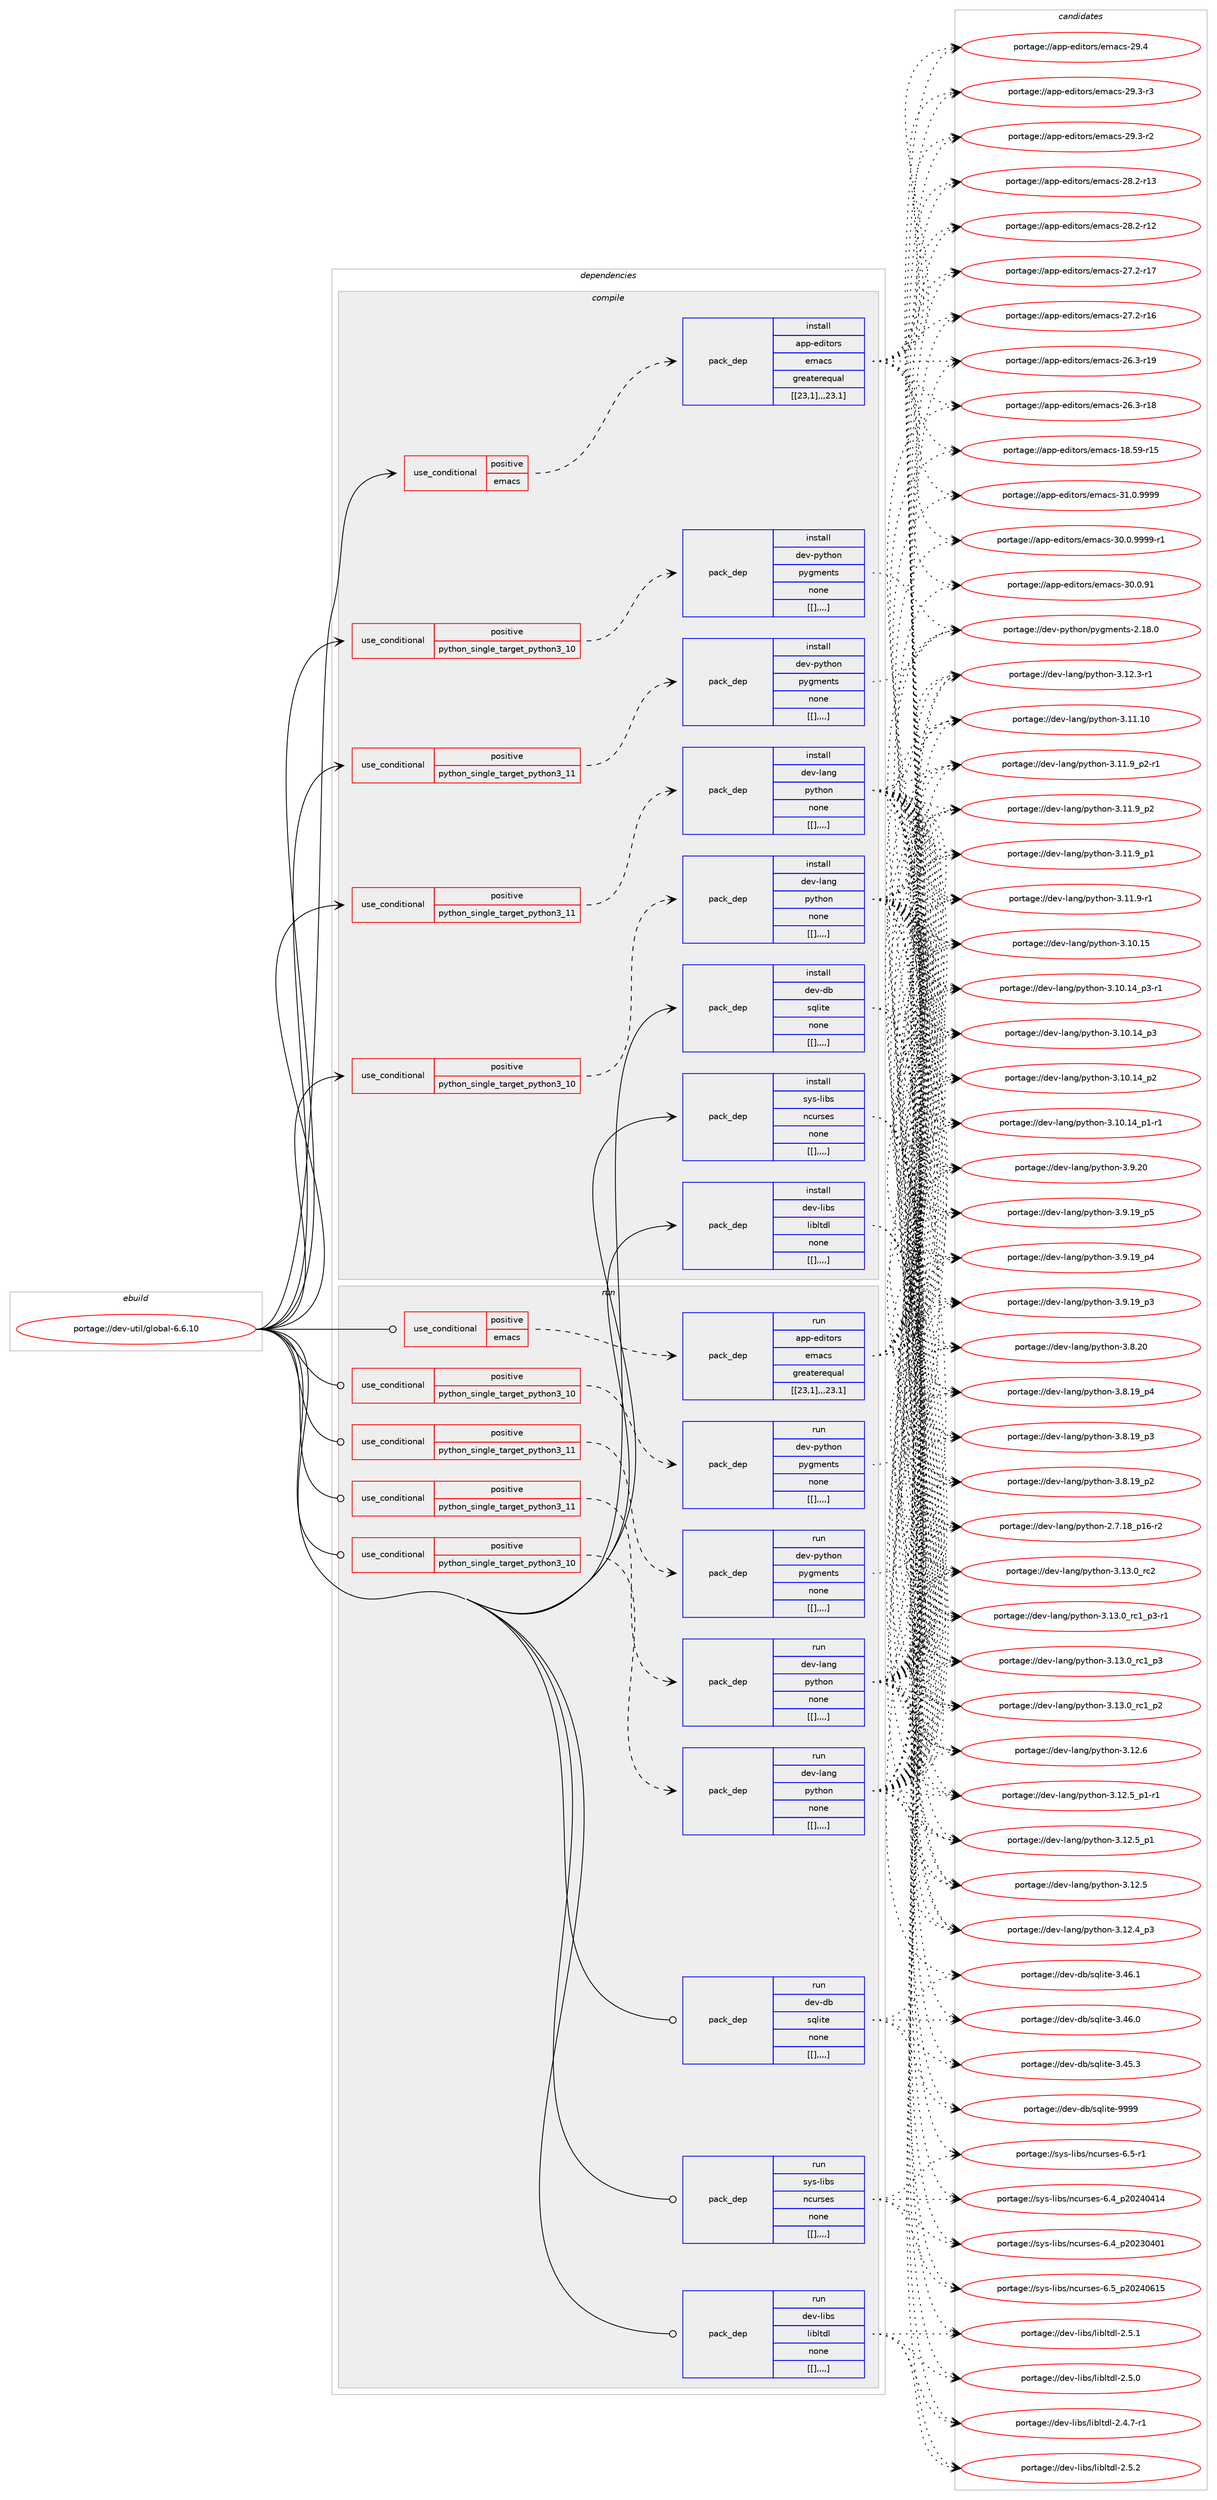 digraph prolog {

# *************
# Graph options
# *************

newrank=true;
concentrate=true;
compound=true;
graph [rankdir=LR,fontname=Helvetica,fontsize=10,ranksep=1.5];#, ranksep=2.5, nodesep=0.2];
edge  [arrowhead=vee];
node  [fontname=Helvetica,fontsize=10];

# **********
# The ebuild
# **********

subgraph cluster_leftcol {
color=gray;
label=<<i>ebuild</i>>;
id [label="portage://dev-util/global-6.6.10", color=red, width=4, href="../dev-util/global-6.6.10.svg"];
}

# ****************
# The dependencies
# ****************

subgraph cluster_midcol {
color=gray;
label=<<i>dependencies</i>>;
subgraph cluster_compile {
fillcolor="#eeeeee";
style=filled;
label=<<i>compile</i>>;
subgraph cond62361 {
dependency218562 [label=<<TABLE BORDER="0" CELLBORDER="1" CELLSPACING="0" CELLPADDING="4"><TR><TD ROWSPAN="3" CELLPADDING="10">use_conditional</TD></TR><TR><TD>positive</TD></TR><TR><TD>emacs</TD></TR></TABLE>>, shape=none, color=red];
subgraph pack154799 {
dependency218563 [label=<<TABLE BORDER="0" CELLBORDER="1" CELLSPACING="0" CELLPADDING="4" WIDTH="220"><TR><TD ROWSPAN="6" CELLPADDING="30">pack_dep</TD></TR><TR><TD WIDTH="110">install</TD></TR><TR><TD>app-editors</TD></TR><TR><TD>emacs</TD></TR><TR><TD>greaterequal</TD></TR><TR><TD>[[23,1],,,23.1]</TD></TR></TABLE>>, shape=none, color=blue];
}
dependency218562:e -> dependency218563:w [weight=20,style="dashed",arrowhead="vee"];
}
id:e -> dependency218562:w [weight=20,style="solid",arrowhead="vee"];
subgraph cond62362 {
dependency218564 [label=<<TABLE BORDER="0" CELLBORDER="1" CELLSPACING="0" CELLPADDING="4"><TR><TD ROWSPAN="3" CELLPADDING="10">use_conditional</TD></TR><TR><TD>positive</TD></TR><TR><TD>python_single_target_python3_10</TD></TR></TABLE>>, shape=none, color=red];
subgraph pack154800 {
dependency218565 [label=<<TABLE BORDER="0" CELLBORDER="1" CELLSPACING="0" CELLPADDING="4" WIDTH="220"><TR><TD ROWSPAN="6" CELLPADDING="30">pack_dep</TD></TR><TR><TD WIDTH="110">install</TD></TR><TR><TD>dev-lang</TD></TR><TR><TD>python</TD></TR><TR><TD>none</TD></TR><TR><TD>[[],,,,]</TD></TR></TABLE>>, shape=none, color=blue];
}
dependency218564:e -> dependency218565:w [weight=20,style="dashed",arrowhead="vee"];
}
id:e -> dependency218564:w [weight=20,style="solid",arrowhead="vee"];
subgraph cond62363 {
dependency218566 [label=<<TABLE BORDER="0" CELLBORDER="1" CELLSPACING="0" CELLPADDING="4"><TR><TD ROWSPAN="3" CELLPADDING="10">use_conditional</TD></TR><TR><TD>positive</TD></TR><TR><TD>python_single_target_python3_10</TD></TR></TABLE>>, shape=none, color=red];
subgraph pack154801 {
dependency218567 [label=<<TABLE BORDER="0" CELLBORDER="1" CELLSPACING="0" CELLPADDING="4" WIDTH="220"><TR><TD ROWSPAN="6" CELLPADDING="30">pack_dep</TD></TR><TR><TD WIDTH="110">install</TD></TR><TR><TD>dev-python</TD></TR><TR><TD>pygments</TD></TR><TR><TD>none</TD></TR><TR><TD>[[],,,,]</TD></TR></TABLE>>, shape=none, color=blue];
}
dependency218566:e -> dependency218567:w [weight=20,style="dashed",arrowhead="vee"];
}
id:e -> dependency218566:w [weight=20,style="solid",arrowhead="vee"];
subgraph cond62364 {
dependency218568 [label=<<TABLE BORDER="0" CELLBORDER="1" CELLSPACING="0" CELLPADDING="4"><TR><TD ROWSPAN="3" CELLPADDING="10">use_conditional</TD></TR><TR><TD>positive</TD></TR><TR><TD>python_single_target_python3_11</TD></TR></TABLE>>, shape=none, color=red];
subgraph pack154802 {
dependency218569 [label=<<TABLE BORDER="0" CELLBORDER="1" CELLSPACING="0" CELLPADDING="4" WIDTH="220"><TR><TD ROWSPAN="6" CELLPADDING="30">pack_dep</TD></TR><TR><TD WIDTH="110">install</TD></TR><TR><TD>dev-lang</TD></TR><TR><TD>python</TD></TR><TR><TD>none</TD></TR><TR><TD>[[],,,,]</TD></TR></TABLE>>, shape=none, color=blue];
}
dependency218568:e -> dependency218569:w [weight=20,style="dashed",arrowhead="vee"];
}
id:e -> dependency218568:w [weight=20,style="solid",arrowhead="vee"];
subgraph cond62365 {
dependency218570 [label=<<TABLE BORDER="0" CELLBORDER="1" CELLSPACING="0" CELLPADDING="4"><TR><TD ROWSPAN="3" CELLPADDING="10">use_conditional</TD></TR><TR><TD>positive</TD></TR><TR><TD>python_single_target_python3_11</TD></TR></TABLE>>, shape=none, color=red];
subgraph pack154803 {
dependency218571 [label=<<TABLE BORDER="0" CELLBORDER="1" CELLSPACING="0" CELLPADDING="4" WIDTH="220"><TR><TD ROWSPAN="6" CELLPADDING="30">pack_dep</TD></TR><TR><TD WIDTH="110">install</TD></TR><TR><TD>dev-python</TD></TR><TR><TD>pygments</TD></TR><TR><TD>none</TD></TR><TR><TD>[[],,,,]</TD></TR></TABLE>>, shape=none, color=blue];
}
dependency218570:e -> dependency218571:w [weight=20,style="dashed",arrowhead="vee"];
}
id:e -> dependency218570:w [weight=20,style="solid",arrowhead="vee"];
subgraph pack154804 {
dependency218572 [label=<<TABLE BORDER="0" CELLBORDER="1" CELLSPACING="0" CELLPADDING="4" WIDTH="220"><TR><TD ROWSPAN="6" CELLPADDING="30">pack_dep</TD></TR><TR><TD WIDTH="110">install</TD></TR><TR><TD>dev-db</TD></TR><TR><TD>sqlite</TD></TR><TR><TD>none</TD></TR><TR><TD>[[],,,,]</TD></TR></TABLE>>, shape=none, color=blue];
}
id:e -> dependency218572:w [weight=20,style="solid",arrowhead="vee"];
subgraph pack154805 {
dependency218573 [label=<<TABLE BORDER="0" CELLBORDER="1" CELLSPACING="0" CELLPADDING="4" WIDTH="220"><TR><TD ROWSPAN="6" CELLPADDING="30">pack_dep</TD></TR><TR><TD WIDTH="110">install</TD></TR><TR><TD>dev-libs</TD></TR><TR><TD>libltdl</TD></TR><TR><TD>none</TD></TR><TR><TD>[[],,,,]</TD></TR></TABLE>>, shape=none, color=blue];
}
id:e -> dependency218573:w [weight=20,style="solid",arrowhead="vee"];
subgraph pack154806 {
dependency218574 [label=<<TABLE BORDER="0" CELLBORDER="1" CELLSPACING="0" CELLPADDING="4" WIDTH="220"><TR><TD ROWSPAN="6" CELLPADDING="30">pack_dep</TD></TR><TR><TD WIDTH="110">install</TD></TR><TR><TD>sys-libs</TD></TR><TR><TD>ncurses</TD></TR><TR><TD>none</TD></TR><TR><TD>[[],,,,]</TD></TR></TABLE>>, shape=none, color=blue];
}
id:e -> dependency218574:w [weight=20,style="solid",arrowhead="vee"];
}
subgraph cluster_compileandrun {
fillcolor="#eeeeee";
style=filled;
label=<<i>compile and run</i>>;
}
subgraph cluster_run {
fillcolor="#eeeeee";
style=filled;
label=<<i>run</i>>;
subgraph cond62366 {
dependency218575 [label=<<TABLE BORDER="0" CELLBORDER="1" CELLSPACING="0" CELLPADDING="4"><TR><TD ROWSPAN="3" CELLPADDING="10">use_conditional</TD></TR><TR><TD>positive</TD></TR><TR><TD>emacs</TD></TR></TABLE>>, shape=none, color=red];
subgraph pack154807 {
dependency218576 [label=<<TABLE BORDER="0" CELLBORDER="1" CELLSPACING="0" CELLPADDING="4" WIDTH="220"><TR><TD ROWSPAN="6" CELLPADDING="30">pack_dep</TD></TR><TR><TD WIDTH="110">run</TD></TR><TR><TD>app-editors</TD></TR><TR><TD>emacs</TD></TR><TR><TD>greaterequal</TD></TR><TR><TD>[[23,1],,,23.1]</TD></TR></TABLE>>, shape=none, color=blue];
}
dependency218575:e -> dependency218576:w [weight=20,style="dashed",arrowhead="vee"];
}
id:e -> dependency218575:w [weight=20,style="solid",arrowhead="odot"];
subgraph cond62367 {
dependency218577 [label=<<TABLE BORDER="0" CELLBORDER="1" CELLSPACING="0" CELLPADDING="4"><TR><TD ROWSPAN="3" CELLPADDING="10">use_conditional</TD></TR><TR><TD>positive</TD></TR><TR><TD>python_single_target_python3_10</TD></TR></TABLE>>, shape=none, color=red];
subgraph pack154808 {
dependency218578 [label=<<TABLE BORDER="0" CELLBORDER="1" CELLSPACING="0" CELLPADDING="4" WIDTH="220"><TR><TD ROWSPAN="6" CELLPADDING="30">pack_dep</TD></TR><TR><TD WIDTH="110">run</TD></TR><TR><TD>dev-lang</TD></TR><TR><TD>python</TD></TR><TR><TD>none</TD></TR><TR><TD>[[],,,,]</TD></TR></TABLE>>, shape=none, color=blue];
}
dependency218577:e -> dependency218578:w [weight=20,style="dashed",arrowhead="vee"];
}
id:e -> dependency218577:w [weight=20,style="solid",arrowhead="odot"];
subgraph cond62368 {
dependency218579 [label=<<TABLE BORDER="0" CELLBORDER="1" CELLSPACING="0" CELLPADDING="4"><TR><TD ROWSPAN="3" CELLPADDING="10">use_conditional</TD></TR><TR><TD>positive</TD></TR><TR><TD>python_single_target_python3_10</TD></TR></TABLE>>, shape=none, color=red];
subgraph pack154809 {
dependency218580 [label=<<TABLE BORDER="0" CELLBORDER="1" CELLSPACING="0" CELLPADDING="4" WIDTH="220"><TR><TD ROWSPAN="6" CELLPADDING="30">pack_dep</TD></TR><TR><TD WIDTH="110">run</TD></TR><TR><TD>dev-python</TD></TR><TR><TD>pygments</TD></TR><TR><TD>none</TD></TR><TR><TD>[[],,,,]</TD></TR></TABLE>>, shape=none, color=blue];
}
dependency218579:e -> dependency218580:w [weight=20,style="dashed",arrowhead="vee"];
}
id:e -> dependency218579:w [weight=20,style="solid",arrowhead="odot"];
subgraph cond62369 {
dependency218581 [label=<<TABLE BORDER="0" CELLBORDER="1" CELLSPACING="0" CELLPADDING="4"><TR><TD ROWSPAN="3" CELLPADDING="10">use_conditional</TD></TR><TR><TD>positive</TD></TR><TR><TD>python_single_target_python3_11</TD></TR></TABLE>>, shape=none, color=red];
subgraph pack154810 {
dependency218582 [label=<<TABLE BORDER="0" CELLBORDER="1" CELLSPACING="0" CELLPADDING="4" WIDTH="220"><TR><TD ROWSPAN="6" CELLPADDING="30">pack_dep</TD></TR><TR><TD WIDTH="110">run</TD></TR><TR><TD>dev-lang</TD></TR><TR><TD>python</TD></TR><TR><TD>none</TD></TR><TR><TD>[[],,,,]</TD></TR></TABLE>>, shape=none, color=blue];
}
dependency218581:e -> dependency218582:w [weight=20,style="dashed",arrowhead="vee"];
}
id:e -> dependency218581:w [weight=20,style="solid",arrowhead="odot"];
subgraph cond62370 {
dependency218583 [label=<<TABLE BORDER="0" CELLBORDER="1" CELLSPACING="0" CELLPADDING="4"><TR><TD ROWSPAN="3" CELLPADDING="10">use_conditional</TD></TR><TR><TD>positive</TD></TR><TR><TD>python_single_target_python3_11</TD></TR></TABLE>>, shape=none, color=red];
subgraph pack154811 {
dependency218584 [label=<<TABLE BORDER="0" CELLBORDER="1" CELLSPACING="0" CELLPADDING="4" WIDTH="220"><TR><TD ROWSPAN="6" CELLPADDING="30">pack_dep</TD></TR><TR><TD WIDTH="110">run</TD></TR><TR><TD>dev-python</TD></TR><TR><TD>pygments</TD></TR><TR><TD>none</TD></TR><TR><TD>[[],,,,]</TD></TR></TABLE>>, shape=none, color=blue];
}
dependency218583:e -> dependency218584:w [weight=20,style="dashed",arrowhead="vee"];
}
id:e -> dependency218583:w [weight=20,style="solid",arrowhead="odot"];
subgraph pack154812 {
dependency218585 [label=<<TABLE BORDER="0" CELLBORDER="1" CELLSPACING="0" CELLPADDING="4" WIDTH="220"><TR><TD ROWSPAN="6" CELLPADDING="30">pack_dep</TD></TR><TR><TD WIDTH="110">run</TD></TR><TR><TD>dev-db</TD></TR><TR><TD>sqlite</TD></TR><TR><TD>none</TD></TR><TR><TD>[[],,,,]</TD></TR></TABLE>>, shape=none, color=blue];
}
id:e -> dependency218585:w [weight=20,style="solid",arrowhead="odot"];
subgraph pack154813 {
dependency218586 [label=<<TABLE BORDER="0" CELLBORDER="1" CELLSPACING="0" CELLPADDING="4" WIDTH="220"><TR><TD ROWSPAN="6" CELLPADDING="30">pack_dep</TD></TR><TR><TD WIDTH="110">run</TD></TR><TR><TD>dev-libs</TD></TR><TR><TD>libltdl</TD></TR><TR><TD>none</TD></TR><TR><TD>[[],,,,]</TD></TR></TABLE>>, shape=none, color=blue];
}
id:e -> dependency218586:w [weight=20,style="solid",arrowhead="odot"];
subgraph pack154814 {
dependency218587 [label=<<TABLE BORDER="0" CELLBORDER="1" CELLSPACING="0" CELLPADDING="4" WIDTH="220"><TR><TD ROWSPAN="6" CELLPADDING="30">pack_dep</TD></TR><TR><TD WIDTH="110">run</TD></TR><TR><TD>sys-libs</TD></TR><TR><TD>ncurses</TD></TR><TR><TD>none</TD></TR><TR><TD>[[],,,,]</TD></TR></TABLE>>, shape=none, color=blue];
}
id:e -> dependency218587:w [weight=20,style="solid",arrowhead="odot"];
}
}

# **************
# The candidates
# **************

subgraph cluster_choices {
rank=same;
color=gray;
label=<<i>candidates</i>>;

subgraph choice154799 {
color=black;
nodesep=1;
choice971121124510110010511611111411547101109979911545514946484657575757 [label="portage://app-editors/emacs-31.0.9999", color=red, width=4,href="../app-editors/emacs-31.0.9999.svg"];
choice9711211245101100105116111114115471011099799115455148464846575757574511449 [label="portage://app-editors/emacs-30.0.9999-r1", color=red, width=4,href="../app-editors/emacs-30.0.9999-r1.svg"];
choice97112112451011001051161111141154710110997991154551484648465749 [label="portage://app-editors/emacs-30.0.91", color=red, width=4,href="../app-editors/emacs-30.0.91.svg"];
choice97112112451011001051161111141154710110997991154550574652 [label="portage://app-editors/emacs-29.4", color=red, width=4,href="../app-editors/emacs-29.4.svg"];
choice971121124510110010511611111411547101109979911545505746514511451 [label="portage://app-editors/emacs-29.3-r3", color=red, width=4,href="../app-editors/emacs-29.3-r3.svg"];
choice971121124510110010511611111411547101109979911545505746514511450 [label="portage://app-editors/emacs-29.3-r2", color=red, width=4,href="../app-editors/emacs-29.3-r2.svg"];
choice97112112451011001051161111141154710110997991154550564650451144951 [label="portage://app-editors/emacs-28.2-r13", color=red, width=4,href="../app-editors/emacs-28.2-r13.svg"];
choice97112112451011001051161111141154710110997991154550564650451144950 [label="portage://app-editors/emacs-28.2-r12", color=red, width=4,href="../app-editors/emacs-28.2-r12.svg"];
choice97112112451011001051161111141154710110997991154550554650451144955 [label="portage://app-editors/emacs-27.2-r17", color=red, width=4,href="../app-editors/emacs-27.2-r17.svg"];
choice97112112451011001051161111141154710110997991154550554650451144954 [label="portage://app-editors/emacs-27.2-r16", color=red, width=4,href="../app-editors/emacs-27.2-r16.svg"];
choice97112112451011001051161111141154710110997991154550544651451144957 [label="portage://app-editors/emacs-26.3-r19", color=red, width=4,href="../app-editors/emacs-26.3-r19.svg"];
choice97112112451011001051161111141154710110997991154550544651451144956 [label="portage://app-editors/emacs-26.3-r18", color=red, width=4,href="../app-editors/emacs-26.3-r18.svg"];
choice9711211245101100105116111114115471011099799115454956465357451144953 [label="portage://app-editors/emacs-18.59-r15", color=red, width=4,href="../app-editors/emacs-18.59-r15.svg"];
dependency218563:e -> choice971121124510110010511611111411547101109979911545514946484657575757:w [style=dotted,weight="100"];
dependency218563:e -> choice9711211245101100105116111114115471011099799115455148464846575757574511449:w [style=dotted,weight="100"];
dependency218563:e -> choice97112112451011001051161111141154710110997991154551484648465749:w [style=dotted,weight="100"];
dependency218563:e -> choice97112112451011001051161111141154710110997991154550574652:w [style=dotted,weight="100"];
dependency218563:e -> choice971121124510110010511611111411547101109979911545505746514511451:w [style=dotted,weight="100"];
dependency218563:e -> choice971121124510110010511611111411547101109979911545505746514511450:w [style=dotted,weight="100"];
dependency218563:e -> choice97112112451011001051161111141154710110997991154550564650451144951:w [style=dotted,weight="100"];
dependency218563:e -> choice97112112451011001051161111141154710110997991154550564650451144950:w [style=dotted,weight="100"];
dependency218563:e -> choice97112112451011001051161111141154710110997991154550554650451144955:w [style=dotted,weight="100"];
dependency218563:e -> choice97112112451011001051161111141154710110997991154550554650451144954:w [style=dotted,weight="100"];
dependency218563:e -> choice97112112451011001051161111141154710110997991154550544651451144957:w [style=dotted,weight="100"];
dependency218563:e -> choice97112112451011001051161111141154710110997991154550544651451144956:w [style=dotted,weight="100"];
dependency218563:e -> choice9711211245101100105116111114115471011099799115454956465357451144953:w [style=dotted,weight="100"];
}
subgraph choice154800 {
color=black;
nodesep=1;
choice10010111845108971101034711212111610411111045514649514648951149950 [label="portage://dev-lang/python-3.13.0_rc2", color=red, width=4,href="../dev-lang/python-3.13.0_rc2.svg"];
choice1001011184510897110103471121211161041111104551464951464895114994995112514511449 [label="portage://dev-lang/python-3.13.0_rc1_p3-r1", color=red, width=4,href="../dev-lang/python-3.13.0_rc1_p3-r1.svg"];
choice100101118451089711010347112121116104111110455146495146489511499499511251 [label="portage://dev-lang/python-3.13.0_rc1_p3", color=red, width=4,href="../dev-lang/python-3.13.0_rc1_p3.svg"];
choice100101118451089711010347112121116104111110455146495146489511499499511250 [label="portage://dev-lang/python-3.13.0_rc1_p2", color=red, width=4,href="../dev-lang/python-3.13.0_rc1_p2.svg"];
choice10010111845108971101034711212111610411111045514649504654 [label="portage://dev-lang/python-3.12.6", color=red, width=4,href="../dev-lang/python-3.12.6.svg"];
choice1001011184510897110103471121211161041111104551464950465395112494511449 [label="portage://dev-lang/python-3.12.5_p1-r1", color=red, width=4,href="../dev-lang/python-3.12.5_p1-r1.svg"];
choice100101118451089711010347112121116104111110455146495046539511249 [label="portage://dev-lang/python-3.12.5_p1", color=red, width=4,href="../dev-lang/python-3.12.5_p1.svg"];
choice10010111845108971101034711212111610411111045514649504653 [label="portage://dev-lang/python-3.12.5", color=red, width=4,href="../dev-lang/python-3.12.5.svg"];
choice100101118451089711010347112121116104111110455146495046529511251 [label="portage://dev-lang/python-3.12.4_p3", color=red, width=4,href="../dev-lang/python-3.12.4_p3.svg"];
choice100101118451089711010347112121116104111110455146495046514511449 [label="portage://dev-lang/python-3.12.3-r1", color=red, width=4,href="../dev-lang/python-3.12.3-r1.svg"];
choice1001011184510897110103471121211161041111104551464949464948 [label="portage://dev-lang/python-3.11.10", color=red, width=4,href="../dev-lang/python-3.11.10.svg"];
choice1001011184510897110103471121211161041111104551464949465795112504511449 [label="portage://dev-lang/python-3.11.9_p2-r1", color=red, width=4,href="../dev-lang/python-3.11.9_p2-r1.svg"];
choice100101118451089711010347112121116104111110455146494946579511250 [label="portage://dev-lang/python-3.11.9_p2", color=red, width=4,href="../dev-lang/python-3.11.9_p2.svg"];
choice100101118451089711010347112121116104111110455146494946579511249 [label="portage://dev-lang/python-3.11.9_p1", color=red, width=4,href="../dev-lang/python-3.11.9_p1.svg"];
choice100101118451089711010347112121116104111110455146494946574511449 [label="portage://dev-lang/python-3.11.9-r1", color=red, width=4,href="../dev-lang/python-3.11.9-r1.svg"];
choice1001011184510897110103471121211161041111104551464948464953 [label="portage://dev-lang/python-3.10.15", color=red, width=4,href="../dev-lang/python-3.10.15.svg"];
choice100101118451089711010347112121116104111110455146494846495295112514511449 [label="portage://dev-lang/python-3.10.14_p3-r1", color=red, width=4,href="../dev-lang/python-3.10.14_p3-r1.svg"];
choice10010111845108971101034711212111610411111045514649484649529511251 [label="portage://dev-lang/python-3.10.14_p3", color=red, width=4,href="../dev-lang/python-3.10.14_p3.svg"];
choice10010111845108971101034711212111610411111045514649484649529511250 [label="portage://dev-lang/python-3.10.14_p2", color=red, width=4,href="../dev-lang/python-3.10.14_p2.svg"];
choice100101118451089711010347112121116104111110455146494846495295112494511449 [label="portage://dev-lang/python-3.10.14_p1-r1", color=red, width=4,href="../dev-lang/python-3.10.14_p1-r1.svg"];
choice10010111845108971101034711212111610411111045514657465048 [label="portage://dev-lang/python-3.9.20", color=red, width=4,href="../dev-lang/python-3.9.20.svg"];
choice100101118451089711010347112121116104111110455146574649579511253 [label="portage://dev-lang/python-3.9.19_p5", color=red, width=4,href="../dev-lang/python-3.9.19_p5.svg"];
choice100101118451089711010347112121116104111110455146574649579511252 [label="portage://dev-lang/python-3.9.19_p4", color=red, width=4,href="../dev-lang/python-3.9.19_p4.svg"];
choice100101118451089711010347112121116104111110455146574649579511251 [label="portage://dev-lang/python-3.9.19_p3", color=red, width=4,href="../dev-lang/python-3.9.19_p3.svg"];
choice10010111845108971101034711212111610411111045514656465048 [label="portage://dev-lang/python-3.8.20", color=red, width=4,href="../dev-lang/python-3.8.20.svg"];
choice100101118451089711010347112121116104111110455146564649579511252 [label="portage://dev-lang/python-3.8.19_p4", color=red, width=4,href="../dev-lang/python-3.8.19_p4.svg"];
choice100101118451089711010347112121116104111110455146564649579511251 [label="portage://dev-lang/python-3.8.19_p3", color=red, width=4,href="../dev-lang/python-3.8.19_p3.svg"];
choice100101118451089711010347112121116104111110455146564649579511250 [label="portage://dev-lang/python-3.8.19_p2", color=red, width=4,href="../dev-lang/python-3.8.19_p2.svg"];
choice100101118451089711010347112121116104111110455046554649569511249544511450 [label="portage://dev-lang/python-2.7.18_p16-r2", color=red, width=4,href="../dev-lang/python-2.7.18_p16-r2.svg"];
dependency218565:e -> choice10010111845108971101034711212111610411111045514649514648951149950:w [style=dotted,weight="100"];
dependency218565:e -> choice1001011184510897110103471121211161041111104551464951464895114994995112514511449:w [style=dotted,weight="100"];
dependency218565:e -> choice100101118451089711010347112121116104111110455146495146489511499499511251:w [style=dotted,weight="100"];
dependency218565:e -> choice100101118451089711010347112121116104111110455146495146489511499499511250:w [style=dotted,weight="100"];
dependency218565:e -> choice10010111845108971101034711212111610411111045514649504654:w [style=dotted,weight="100"];
dependency218565:e -> choice1001011184510897110103471121211161041111104551464950465395112494511449:w [style=dotted,weight="100"];
dependency218565:e -> choice100101118451089711010347112121116104111110455146495046539511249:w [style=dotted,weight="100"];
dependency218565:e -> choice10010111845108971101034711212111610411111045514649504653:w [style=dotted,weight="100"];
dependency218565:e -> choice100101118451089711010347112121116104111110455146495046529511251:w [style=dotted,weight="100"];
dependency218565:e -> choice100101118451089711010347112121116104111110455146495046514511449:w [style=dotted,weight="100"];
dependency218565:e -> choice1001011184510897110103471121211161041111104551464949464948:w [style=dotted,weight="100"];
dependency218565:e -> choice1001011184510897110103471121211161041111104551464949465795112504511449:w [style=dotted,weight="100"];
dependency218565:e -> choice100101118451089711010347112121116104111110455146494946579511250:w [style=dotted,weight="100"];
dependency218565:e -> choice100101118451089711010347112121116104111110455146494946579511249:w [style=dotted,weight="100"];
dependency218565:e -> choice100101118451089711010347112121116104111110455146494946574511449:w [style=dotted,weight="100"];
dependency218565:e -> choice1001011184510897110103471121211161041111104551464948464953:w [style=dotted,weight="100"];
dependency218565:e -> choice100101118451089711010347112121116104111110455146494846495295112514511449:w [style=dotted,weight="100"];
dependency218565:e -> choice10010111845108971101034711212111610411111045514649484649529511251:w [style=dotted,weight="100"];
dependency218565:e -> choice10010111845108971101034711212111610411111045514649484649529511250:w [style=dotted,weight="100"];
dependency218565:e -> choice100101118451089711010347112121116104111110455146494846495295112494511449:w [style=dotted,weight="100"];
dependency218565:e -> choice10010111845108971101034711212111610411111045514657465048:w [style=dotted,weight="100"];
dependency218565:e -> choice100101118451089711010347112121116104111110455146574649579511253:w [style=dotted,weight="100"];
dependency218565:e -> choice100101118451089711010347112121116104111110455146574649579511252:w [style=dotted,weight="100"];
dependency218565:e -> choice100101118451089711010347112121116104111110455146574649579511251:w [style=dotted,weight="100"];
dependency218565:e -> choice10010111845108971101034711212111610411111045514656465048:w [style=dotted,weight="100"];
dependency218565:e -> choice100101118451089711010347112121116104111110455146564649579511252:w [style=dotted,weight="100"];
dependency218565:e -> choice100101118451089711010347112121116104111110455146564649579511251:w [style=dotted,weight="100"];
dependency218565:e -> choice100101118451089711010347112121116104111110455146564649579511250:w [style=dotted,weight="100"];
dependency218565:e -> choice100101118451089711010347112121116104111110455046554649569511249544511450:w [style=dotted,weight="100"];
}
subgraph choice154801 {
color=black;
nodesep=1;
choice100101118451121211161041111104711212110310910111011611545504649564648 [label="portage://dev-python/pygments-2.18.0", color=red, width=4,href="../dev-python/pygments-2.18.0.svg"];
dependency218567:e -> choice100101118451121211161041111104711212110310910111011611545504649564648:w [style=dotted,weight="100"];
}
subgraph choice154802 {
color=black;
nodesep=1;
choice10010111845108971101034711212111610411111045514649514648951149950 [label="portage://dev-lang/python-3.13.0_rc2", color=red, width=4,href="../dev-lang/python-3.13.0_rc2.svg"];
choice1001011184510897110103471121211161041111104551464951464895114994995112514511449 [label="portage://dev-lang/python-3.13.0_rc1_p3-r1", color=red, width=4,href="../dev-lang/python-3.13.0_rc1_p3-r1.svg"];
choice100101118451089711010347112121116104111110455146495146489511499499511251 [label="portage://dev-lang/python-3.13.0_rc1_p3", color=red, width=4,href="../dev-lang/python-3.13.0_rc1_p3.svg"];
choice100101118451089711010347112121116104111110455146495146489511499499511250 [label="portage://dev-lang/python-3.13.0_rc1_p2", color=red, width=4,href="../dev-lang/python-3.13.0_rc1_p2.svg"];
choice10010111845108971101034711212111610411111045514649504654 [label="portage://dev-lang/python-3.12.6", color=red, width=4,href="../dev-lang/python-3.12.6.svg"];
choice1001011184510897110103471121211161041111104551464950465395112494511449 [label="portage://dev-lang/python-3.12.5_p1-r1", color=red, width=4,href="../dev-lang/python-3.12.5_p1-r1.svg"];
choice100101118451089711010347112121116104111110455146495046539511249 [label="portage://dev-lang/python-3.12.5_p1", color=red, width=4,href="../dev-lang/python-3.12.5_p1.svg"];
choice10010111845108971101034711212111610411111045514649504653 [label="portage://dev-lang/python-3.12.5", color=red, width=4,href="../dev-lang/python-3.12.5.svg"];
choice100101118451089711010347112121116104111110455146495046529511251 [label="portage://dev-lang/python-3.12.4_p3", color=red, width=4,href="../dev-lang/python-3.12.4_p3.svg"];
choice100101118451089711010347112121116104111110455146495046514511449 [label="portage://dev-lang/python-3.12.3-r1", color=red, width=4,href="../dev-lang/python-3.12.3-r1.svg"];
choice1001011184510897110103471121211161041111104551464949464948 [label="portage://dev-lang/python-3.11.10", color=red, width=4,href="../dev-lang/python-3.11.10.svg"];
choice1001011184510897110103471121211161041111104551464949465795112504511449 [label="portage://dev-lang/python-3.11.9_p2-r1", color=red, width=4,href="../dev-lang/python-3.11.9_p2-r1.svg"];
choice100101118451089711010347112121116104111110455146494946579511250 [label="portage://dev-lang/python-3.11.9_p2", color=red, width=4,href="../dev-lang/python-3.11.9_p2.svg"];
choice100101118451089711010347112121116104111110455146494946579511249 [label="portage://dev-lang/python-3.11.9_p1", color=red, width=4,href="../dev-lang/python-3.11.9_p1.svg"];
choice100101118451089711010347112121116104111110455146494946574511449 [label="portage://dev-lang/python-3.11.9-r1", color=red, width=4,href="../dev-lang/python-3.11.9-r1.svg"];
choice1001011184510897110103471121211161041111104551464948464953 [label="portage://dev-lang/python-3.10.15", color=red, width=4,href="../dev-lang/python-3.10.15.svg"];
choice100101118451089711010347112121116104111110455146494846495295112514511449 [label="portage://dev-lang/python-3.10.14_p3-r1", color=red, width=4,href="../dev-lang/python-3.10.14_p3-r1.svg"];
choice10010111845108971101034711212111610411111045514649484649529511251 [label="portage://dev-lang/python-3.10.14_p3", color=red, width=4,href="../dev-lang/python-3.10.14_p3.svg"];
choice10010111845108971101034711212111610411111045514649484649529511250 [label="portage://dev-lang/python-3.10.14_p2", color=red, width=4,href="../dev-lang/python-3.10.14_p2.svg"];
choice100101118451089711010347112121116104111110455146494846495295112494511449 [label="portage://dev-lang/python-3.10.14_p1-r1", color=red, width=4,href="../dev-lang/python-3.10.14_p1-r1.svg"];
choice10010111845108971101034711212111610411111045514657465048 [label="portage://dev-lang/python-3.9.20", color=red, width=4,href="../dev-lang/python-3.9.20.svg"];
choice100101118451089711010347112121116104111110455146574649579511253 [label="portage://dev-lang/python-3.9.19_p5", color=red, width=4,href="../dev-lang/python-3.9.19_p5.svg"];
choice100101118451089711010347112121116104111110455146574649579511252 [label="portage://dev-lang/python-3.9.19_p4", color=red, width=4,href="../dev-lang/python-3.9.19_p4.svg"];
choice100101118451089711010347112121116104111110455146574649579511251 [label="portage://dev-lang/python-3.9.19_p3", color=red, width=4,href="../dev-lang/python-3.9.19_p3.svg"];
choice10010111845108971101034711212111610411111045514656465048 [label="portage://dev-lang/python-3.8.20", color=red, width=4,href="../dev-lang/python-3.8.20.svg"];
choice100101118451089711010347112121116104111110455146564649579511252 [label="portage://dev-lang/python-3.8.19_p4", color=red, width=4,href="../dev-lang/python-3.8.19_p4.svg"];
choice100101118451089711010347112121116104111110455146564649579511251 [label="portage://dev-lang/python-3.8.19_p3", color=red, width=4,href="../dev-lang/python-3.8.19_p3.svg"];
choice100101118451089711010347112121116104111110455146564649579511250 [label="portage://dev-lang/python-3.8.19_p2", color=red, width=4,href="../dev-lang/python-3.8.19_p2.svg"];
choice100101118451089711010347112121116104111110455046554649569511249544511450 [label="portage://dev-lang/python-2.7.18_p16-r2", color=red, width=4,href="../dev-lang/python-2.7.18_p16-r2.svg"];
dependency218569:e -> choice10010111845108971101034711212111610411111045514649514648951149950:w [style=dotted,weight="100"];
dependency218569:e -> choice1001011184510897110103471121211161041111104551464951464895114994995112514511449:w [style=dotted,weight="100"];
dependency218569:e -> choice100101118451089711010347112121116104111110455146495146489511499499511251:w [style=dotted,weight="100"];
dependency218569:e -> choice100101118451089711010347112121116104111110455146495146489511499499511250:w [style=dotted,weight="100"];
dependency218569:e -> choice10010111845108971101034711212111610411111045514649504654:w [style=dotted,weight="100"];
dependency218569:e -> choice1001011184510897110103471121211161041111104551464950465395112494511449:w [style=dotted,weight="100"];
dependency218569:e -> choice100101118451089711010347112121116104111110455146495046539511249:w [style=dotted,weight="100"];
dependency218569:e -> choice10010111845108971101034711212111610411111045514649504653:w [style=dotted,weight="100"];
dependency218569:e -> choice100101118451089711010347112121116104111110455146495046529511251:w [style=dotted,weight="100"];
dependency218569:e -> choice100101118451089711010347112121116104111110455146495046514511449:w [style=dotted,weight="100"];
dependency218569:e -> choice1001011184510897110103471121211161041111104551464949464948:w [style=dotted,weight="100"];
dependency218569:e -> choice1001011184510897110103471121211161041111104551464949465795112504511449:w [style=dotted,weight="100"];
dependency218569:e -> choice100101118451089711010347112121116104111110455146494946579511250:w [style=dotted,weight="100"];
dependency218569:e -> choice100101118451089711010347112121116104111110455146494946579511249:w [style=dotted,weight="100"];
dependency218569:e -> choice100101118451089711010347112121116104111110455146494946574511449:w [style=dotted,weight="100"];
dependency218569:e -> choice1001011184510897110103471121211161041111104551464948464953:w [style=dotted,weight="100"];
dependency218569:e -> choice100101118451089711010347112121116104111110455146494846495295112514511449:w [style=dotted,weight="100"];
dependency218569:e -> choice10010111845108971101034711212111610411111045514649484649529511251:w [style=dotted,weight="100"];
dependency218569:e -> choice10010111845108971101034711212111610411111045514649484649529511250:w [style=dotted,weight="100"];
dependency218569:e -> choice100101118451089711010347112121116104111110455146494846495295112494511449:w [style=dotted,weight="100"];
dependency218569:e -> choice10010111845108971101034711212111610411111045514657465048:w [style=dotted,weight="100"];
dependency218569:e -> choice100101118451089711010347112121116104111110455146574649579511253:w [style=dotted,weight="100"];
dependency218569:e -> choice100101118451089711010347112121116104111110455146574649579511252:w [style=dotted,weight="100"];
dependency218569:e -> choice100101118451089711010347112121116104111110455146574649579511251:w [style=dotted,weight="100"];
dependency218569:e -> choice10010111845108971101034711212111610411111045514656465048:w [style=dotted,weight="100"];
dependency218569:e -> choice100101118451089711010347112121116104111110455146564649579511252:w [style=dotted,weight="100"];
dependency218569:e -> choice100101118451089711010347112121116104111110455146564649579511251:w [style=dotted,weight="100"];
dependency218569:e -> choice100101118451089711010347112121116104111110455146564649579511250:w [style=dotted,weight="100"];
dependency218569:e -> choice100101118451089711010347112121116104111110455046554649569511249544511450:w [style=dotted,weight="100"];
}
subgraph choice154803 {
color=black;
nodesep=1;
choice100101118451121211161041111104711212110310910111011611545504649564648 [label="portage://dev-python/pygments-2.18.0", color=red, width=4,href="../dev-python/pygments-2.18.0.svg"];
dependency218571:e -> choice100101118451121211161041111104711212110310910111011611545504649564648:w [style=dotted,weight="100"];
}
subgraph choice154804 {
color=black;
nodesep=1;
choice1001011184510098471151131081051161014557575757 [label="portage://dev-db/sqlite-9999", color=red, width=4,href="../dev-db/sqlite-9999.svg"];
choice10010111845100984711511310810511610145514652544649 [label="portage://dev-db/sqlite-3.46.1", color=red, width=4,href="../dev-db/sqlite-3.46.1.svg"];
choice10010111845100984711511310810511610145514652544648 [label="portage://dev-db/sqlite-3.46.0", color=red, width=4,href="../dev-db/sqlite-3.46.0.svg"];
choice10010111845100984711511310810511610145514652534651 [label="portage://dev-db/sqlite-3.45.3", color=red, width=4,href="../dev-db/sqlite-3.45.3.svg"];
dependency218572:e -> choice1001011184510098471151131081051161014557575757:w [style=dotted,weight="100"];
dependency218572:e -> choice10010111845100984711511310810511610145514652544649:w [style=dotted,weight="100"];
dependency218572:e -> choice10010111845100984711511310810511610145514652544648:w [style=dotted,weight="100"];
dependency218572:e -> choice10010111845100984711511310810511610145514652534651:w [style=dotted,weight="100"];
}
subgraph choice154805 {
color=black;
nodesep=1;
choice10010111845108105981154710810598108116100108455046534650 [label="portage://dev-libs/libltdl-2.5.2", color=red, width=4,href="../dev-libs/libltdl-2.5.2.svg"];
choice10010111845108105981154710810598108116100108455046534649 [label="portage://dev-libs/libltdl-2.5.1", color=red, width=4,href="../dev-libs/libltdl-2.5.1.svg"];
choice10010111845108105981154710810598108116100108455046534648 [label="portage://dev-libs/libltdl-2.5.0", color=red, width=4,href="../dev-libs/libltdl-2.5.0.svg"];
choice100101118451081059811547108105981081161001084550465246554511449 [label="portage://dev-libs/libltdl-2.4.7-r1", color=red, width=4,href="../dev-libs/libltdl-2.4.7-r1.svg"];
dependency218573:e -> choice10010111845108105981154710810598108116100108455046534650:w [style=dotted,weight="100"];
dependency218573:e -> choice10010111845108105981154710810598108116100108455046534649:w [style=dotted,weight="100"];
dependency218573:e -> choice10010111845108105981154710810598108116100108455046534648:w [style=dotted,weight="100"];
dependency218573:e -> choice100101118451081059811547108105981081161001084550465246554511449:w [style=dotted,weight="100"];
}
subgraph choice154806 {
color=black;
nodesep=1;
choice1151211154510810598115471109911711411510111545544653951125048505248544953 [label="portage://sys-libs/ncurses-6.5_p20240615", color=red, width=4,href="../sys-libs/ncurses-6.5_p20240615.svg"];
choice11512111545108105981154711099117114115101115455446534511449 [label="portage://sys-libs/ncurses-6.5-r1", color=red, width=4,href="../sys-libs/ncurses-6.5-r1.svg"];
choice1151211154510810598115471109911711411510111545544652951125048505248524952 [label="portage://sys-libs/ncurses-6.4_p20240414", color=red, width=4,href="../sys-libs/ncurses-6.4_p20240414.svg"];
choice1151211154510810598115471109911711411510111545544652951125048505148524849 [label="portage://sys-libs/ncurses-6.4_p20230401", color=red, width=4,href="../sys-libs/ncurses-6.4_p20230401.svg"];
dependency218574:e -> choice1151211154510810598115471109911711411510111545544653951125048505248544953:w [style=dotted,weight="100"];
dependency218574:e -> choice11512111545108105981154711099117114115101115455446534511449:w [style=dotted,weight="100"];
dependency218574:e -> choice1151211154510810598115471109911711411510111545544652951125048505248524952:w [style=dotted,weight="100"];
dependency218574:e -> choice1151211154510810598115471109911711411510111545544652951125048505148524849:w [style=dotted,weight="100"];
}
subgraph choice154807 {
color=black;
nodesep=1;
choice971121124510110010511611111411547101109979911545514946484657575757 [label="portage://app-editors/emacs-31.0.9999", color=red, width=4,href="../app-editors/emacs-31.0.9999.svg"];
choice9711211245101100105116111114115471011099799115455148464846575757574511449 [label="portage://app-editors/emacs-30.0.9999-r1", color=red, width=4,href="../app-editors/emacs-30.0.9999-r1.svg"];
choice97112112451011001051161111141154710110997991154551484648465749 [label="portage://app-editors/emacs-30.0.91", color=red, width=4,href="../app-editors/emacs-30.0.91.svg"];
choice97112112451011001051161111141154710110997991154550574652 [label="portage://app-editors/emacs-29.4", color=red, width=4,href="../app-editors/emacs-29.4.svg"];
choice971121124510110010511611111411547101109979911545505746514511451 [label="portage://app-editors/emacs-29.3-r3", color=red, width=4,href="../app-editors/emacs-29.3-r3.svg"];
choice971121124510110010511611111411547101109979911545505746514511450 [label="portage://app-editors/emacs-29.3-r2", color=red, width=4,href="../app-editors/emacs-29.3-r2.svg"];
choice97112112451011001051161111141154710110997991154550564650451144951 [label="portage://app-editors/emacs-28.2-r13", color=red, width=4,href="../app-editors/emacs-28.2-r13.svg"];
choice97112112451011001051161111141154710110997991154550564650451144950 [label="portage://app-editors/emacs-28.2-r12", color=red, width=4,href="../app-editors/emacs-28.2-r12.svg"];
choice97112112451011001051161111141154710110997991154550554650451144955 [label="portage://app-editors/emacs-27.2-r17", color=red, width=4,href="../app-editors/emacs-27.2-r17.svg"];
choice97112112451011001051161111141154710110997991154550554650451144954 [label="portage://app-editors/emacs-27.2-r16", color=red, width=4,href="../app-editors/emacs-27.2-r16.svg"];
choice97112112451011001051161111141154710110997991154550544651451144957 [label="portage://app-editors/emacs-26.3-r19", color=red, width=4,href="../app-editors/emacs-26.3-r19.svg"];
choice97112112451011001051161111141154710110997991154550544651451144956 [label="portage://app-editors/emacs-26.3-r18", color=red, width=4,href="../app-editors/emacs-26.3-r18.svg"];
choice9711211245101100105116111114115471011099799115454956465357451144953 [label="portage://app-editors/emacs-18.59-r15", color=red, width=4,href="../app-editors/emacs-18.59-r15.svg"];
dependency218576:e -> choice971121124510110010511611111411547101109979911545514946484657575757:w [style=dotted,weight="100"];
dependency218576:e -> choice9711211245101100105116111114115471011099799115455148464846575757574511449:w [style=dotted,weight="100"];
dependency218576:e -> choice97112112451011001051161111141154710110997991154551484648465749:w [style=dotted,weight="100"];
dependency218576:e -> choice97112112451011001051161111141154710110997991154550574652:w [style=dotted,weight="100"];
dependency218576:e -> choice971121124510110010511611111411547101109979911545505746514511451:w [style=dotted,weight="100"];
dependency218576:e -> choice971121124510110010511611111411547101109979911545505746514511450:w [style=dotted,weight="100"];
dependency218576:e -> choice97112112451011001051161111141154710110997991154550564650451144951:w [style=dotted,weight="100"];
dependency218576:e -> choice97112112451011001051161111141154710110997991154550564650451144950:w [style=dotted,weight="100"];
dependency218576:e -> choice97112112451011001051161111141154710110997991154550554650451144955:w [style=dotted,weight="100"];
dependency218576:e -> choice97112112451011001051161111141154710110997991154550554650451144954:w [style=dotted,weight="100"];
dependency218576:e -> choice97112112451011001051161111141154710110997991154550544651451144957:w [style=dotted,weight="100"];
dependency218576:e -> choice97112112451011001051161111141154710110997991154550544651451144956:w [style=dotted,weight="100"];
dependency218576:e -> choice9711211245101100105116111114115471011099799115454956465357451144953:w [style=dotted,weight="100"];
}
subgraph choice154808 {
color=black;
nodesep=1;
choice10010111845108971101034711212111610411111045514649514648951149950 [label="portage://dev-lang/python-3.13.0_rc2", color=red, width=4,href="../dev-lang/python-3.13.0_rc2.svg"];
choice1001011184510897110103471121211161041111104551464951464895114994995112514511449 [label="portage://dev-lang/python-3.13.0_rc1_p3-r1", color=red, width=4,href="../dev-lang/python-3.13.0_rc1_p3-r1.svg"];
choice100101118451089711010347112121116104111110455146495146489511499499511251 [label="portage://dev-lang/python-3.13.0_rc1_p3", color=red, width=4,href="../dev-lang/python-3.13.0_rc1_p3.svg"];
choice100101118451089711010347112121116104111110455146495146489511499499511250 [label="portage://dev-lang/python-3.13.0_rc1_p2", color=red, width=4,href="../dev-lang/python-3.13.0_rc1_p2.svg"];
choice10010111845108971101034711212111610411111045514649504654 [label="portage://dev-lang/python-3.12.6", color=red, width=4,href="../dev-lang/python-3.12.6.svg"];
choice1001011184510897110103471121211161041111104551464950465395112494511449 [label="portage://dev-lang/python-3.12.5_p1-r1", color=red, width=4,href="../dev-lang/python-3.12.5_p1-r1.svg"];
choice100101118451089711010347112121116104111110455146495046539511249 [label="portage://dev-lang/python-3.12.5_p1", color=red, width=4,href="../dev-lang/python-3.12.5_p1.svg"];
choice10010111845108971101034711212111610411111045514649504653 [label="portage://dev-lang/python-3.12.5", color=red, width=4,href="../dev-lang/python-3.12.5.svg"];
choice100101118451089711010347112121116104111110455146495046529511251 [label="portage://dev-lang/python-3.12.4_p3", color=red, width=4,href="../dev-lang/python-3.12.4_p3.svg"];
choice100101118451089711010347112121116104111110455146495046514511449 [label="portage://dev-lang/python-3.12.3-r1", color=red, width=4,href="../dev-lang/python-3.12.3-r1.svg"];
choice1001011184510897110103471121211161041111104551464949464948 [label="portage://dev-lang/python-3.11.10", color=red, width=4,href="../dev-lang/python-3.11.10.svg"];
choice1001011184510897110103471121211161041111104551464949465795112504511449 [label="portage://dev-lang/python-3.11.9_p2-r1", color=red, width=4,href="../dev-lang/python-3.11.9_p2-r1.svg"];
choice100101118451089711010347112121116104111110455146494946579511250 [label="portage://dev-lang/python-3.11.9_p2", color=red, width=4,href="../dev-lang/python-3.11.9_p2.svg"];
choice100101118451089711010347112121116104111110455146494946579511249 [label="portage://dev-lang/python-3.11.9_p1", color=red, width=4,href="../dev-lang/python-3.11.9_p1.svg"];
choice100101118451089711010347112121116104111110455146494946574511449 [label="portage://dev-lang/python-3.11.9-r1", color=red, width=4,href="../dev-lang/python-3.11.9-r1.svg"];
choice1001011184510897110103471121211161041111104551464948464953 [label="portage://dev-lang/python-3.10.15", color=red, width=4,href="../dev-lang/python-3.10.15.svg"];
choice100101118451089711010347112121116104111110455146494846495295112514511449 [label="portage://dev-lang/python-3.10.14_p3-r1", color=red, width=4,href="../dev-lang/python-3.10.14_p3-r1.svg"];
choice10010111845108971101034711212111610411111045514649484649529511251 [label="portage://dev-lang/python-3.10.14_p3", color=red, width=4,href="../dev-lang/python-3.10.14_p3.svg"];
choice10010111845108971101034711212111610411111045514649484649529511250 [label="portage://dev-lang/python-3.10.14_p2", color=red, width=4,href="../dev-lang/python-3.10.14_p2.svg"];
choice100101118451089711010347112121116104111110455146494846495295112494511449 [label="portage://dev-lang/python-3.10.14_p1-r1", color=red, width=4,href="../dev-lang/python-3.10.14_p1-r1.svg"];
choice10010111845108971101034711212111610411111045514657465048 [label="portage://dev-lang/python-3.9.20", color=red, width=4,href="../dev-lang/python-3.9.20.svg"];
choice100101118451089711010347112121116104111110455146574649579511253 [label="portage://dev-lang/python-3.9.19_p5", color=red, width=4,href="../dev-lang/python-3.9.19_p5.svg"];
choice100101118451089711010347112121116104111110455146574649579511252 [label="portage://dev-lang/python-3.9.19_p4", color=red, width=4,href="../dev-lang/python-3.9.19_p4.svg"];
choice100101118451089711010347112121116104111110455146574649579511251 [label="portage://dev-lang/python-3.9.19_p3", color=red, width=4,href="../dev-lang/python-3.9.19_p3.svg"];
choice10010111845108971101034711212111610411111045514656465048 [label="portage://dev-lang/python-3.8.20", color=red, width=4,href="../dev-lang/python-3.8.20.svg"];
choice100101118451089711010347112121116104111110455146564649579511252 [label="portage://dev-lang/python-3.8.19_p4", color=red, width=4,href="../dev-lang/python-3.8.19_p4.svg"];
choice100101118451089711010347112121116104111110455146564649579511251 [label="portage://dev-lang/python-3.8.19_p3", color=red, width=4,href="../dev-lang/python-3.8.19_p3.svg"];
choice100101118451089711010347112121116104111110455146564649579511250 [label="portage://dev-lang/python-3.8.19_p2", color=red, width=4,href="../dev-lang/python-3.8.19_p2.svg"];
choice100101118451089711010347112121116104111110455046554649569511249544511450 [label="portage://dev-lang/python-2.7.18_p16-r2", color=red, width=4,href="../dev-lang/python-2.7.18_p16-r2.svg"];
dependency218578:e -> choice10010111845108971101034711212111610411111045514649514648951149950:w [style=dotted,weight="100"];
dependency218578:e -> choice1001011184510897110103471121211161041111104551464951464895114994995112514511449:w [style=dotted,weight="100"];
dependency218578:e -> choice100101118451089711010347112121116104111110455146495146489511499499511251:w [style=dotted,weight="100"];
dependency218578:e -> choice100101118451089711010347112121116104111110455146495146489511499499511250:w [style=dotted,weight="100"];
dependency218578:e -> choice10010111845108971101034711212111610411111045514649504654:w [style=dotted,weight="100"];
dependency218578:e -> choice1001011184510897110103471121211161041111104551464950465395112494511449:w [style=dotted,weight="100"];
dependency218578:e -> choice100101118451089711010347112121116104111110455146495046539511249:w [style=dotted,weight="100"];
dependency218578:e -> choice10010111845108971101034711212111610411111045514649504653:w [style=dotted,weight="100"];
dependency218578:e -> choice100101118451089711010347112121116104111110455146495046529511251:w [style=dotted,weight="100"];
dependency218578:e -> choice100101118451089711010347112121116104111110455146495046514511449:w [style=dotted,weight="100"];
dependency218578:e -> choice1001011184510897110103471121211161041111104551464949464948:w [style=dotted,weight="100"];
dependency218578:e -> choice1001011184510897110103471121211161041111104551464949465795112504511449:w [style=dotted,weight="100"];
dependency218578:e -> choice100101118451089711010347112121116104111110455146494946579511250:w [style=dotted,weight="100"];
dependency218578:e -> choice100101118451089711010347112121116104111110455146494946579511249:w [style=dotted,weight="100"];
dependency218578:e -> choice100101118451089711010347112121116104111110455146494946574511449:w [style=dotted,weight="100"];
dependency218578:e -> choice1001011184510897110103471121211161041111104551464948464953:w [style=dotted,weight="100"];
dependency218578:e -> choice100101118451089711010347112121116104111110455146494846495295112514511449:w [style=dotted,weight="100"];
dependency218578:e -> choice10010111845108971101034711212111610411111045514649484649529511251:w [style=dotted,weight="100"];
dependency218578:e -> choice10010111845108971101034711212111610411111045514649484649529511250:w [style=dotted,weight="100"];
dependency218578:e -> choice100101118451089711010347112121116104111110455146494846495295112494511449:w [style=dotted,weight="100"];
dependency218578:e -> choice10010111845108971101034711212111610411111045514657465048:w [style=dotted,weight="100"];
dependency218578:e -> choice100101118451089711010347112121116104111110455146574649579511253:w [style=dotted,weight="100"];
dependency218578:e -> choice100101118451089711010347112121116104111110455146574649579511252:w [style=dotted,weight="100"];
dependency218578:e -> choice100101118451089711010347112121116104111110455146574649579511251:w [style=dotted,weight="100"];
dependency218578:e -> choice10010111845108971101034711212111610411111045514656465048:w [style=dotted,weight="100"];
dependency218578:e -> choice100101118451089711010347112121116104111110455146564649579511252:w [style=dotted,weight="100"];
dependency218578:e -> choice100101118451089711010347112121116104111110455146564649579511251:w [style=dotted,weight="100"];
dependency218578:e -> choice100101118451089711010347112121116104111110455146564649579511250:w [style=dotted,weight="100"];
dependency218578:e -> choice100101118451089711010347112121116104111110455046554649569511249544511450:w [style=dotted,weight="100"];
}
subgraph choice154809 {
color=black;
nodesep=1;
choice100101118451121211161041111104711212110310910111011611545504649564648 [label="portage://dev-python/pygments-2.18.0", color=red, width=4,href="../dev-python/pygments-2.18.0.svg"];
dependency218580:e -> choice100101118451121211161041111104711212110310910111011611545504649564648:w [style=dotted,weight="100"];
}
subgraph choice154810 {
color=black;
nodesep=1;
choice10010111845108971101034711212111610411111045514649514648951149950 [label="portage://dev-lang/python-3.13.0_rc2", color=red, width=4,href="../dev-lang/python-3.13.0_rc2.svg"];
choice1001011184510897110103471121211161041111104551464951464895114994995112514511449 [label="portage://dev-lang/python-3.13.0_rc1_p3-r1", color=red, width=4,href="../dev-lang/python-3.13.0_rc1_p3-r1.svg"];
choice100101118451089711010347112121116104111110455146495146489511499499511251 [label="portage://dev-lang/python-3.13.0_rc1_p3", color=red, width=4,href="../dev-lang/python-3.13.0_rc1_p3.svg"];
choice100101118451089711010347112121116104111110455146495146489511499499511250 [label="portage://dev-lang/python-3.13.0_rc1_p2", color=red, width=4,href="../dev-lang/python-3.13.0_rc1_p2.svg"];
choice10010111845108971101034711212111610411111045514649504654 [label="portage://dev-lang/python-3.12.6", color=red, width=4,href="../dev-lang/python-3.12.6.svg"];
choice1001011184510897110103471121211161041111104551464950465395112494511449 [label="portage://dev-lang/python-3.12.5_p1-r1", color=red, width=4,href="../dev-lang/python-3.12.5_p1-r1.svg"];
choice100101118451089711010347112121116104111110455146495046539511249 [label="portage://dev-lang/python-3.12.5_p1", color=red, width=4,href="../dev-lang/python-3.12.5_p1.svg"];
choice10010111845108971101034711212111610411111045514649504653 [label="portage://dev-lang/python-3.12.5", color=red, width=4,href="../dev-lang/python-3.12.5.svg"];
choice100101118451089711010347112121116104111110455146495046529511251 [label="portage://dev-lang/python-3.12.4_p3", color=red, width=4,href="../dev-lang/python-3.12.4_p3.svg"];
choice100101118451089711010347112121116104111110455146495046514511449 [label="portage://dev-lang/python-3.12.3-r1", color=red, width=4,href="../dev-lang/python-3.12.3-r1.svg"];
choice1001011184510897110103471121211161041111104551464949464948 [label="portage://dev-lang/python-3.11.10", color=red, width=4,href="../dev-lang/python-3.11.10.svg"];
choice1001011184510897110103471121211161041111104551464949465795112504511449 [label="portage://dev-lang/python-3.11.9_p2-r1", color=red, width=4,href="../dev-lang/python-3.11.9_p2-r1.svg"];
choice100101118451089711010347112121116104111110455146494946579511250 [label="portage://dev-lang/python-3.11.9_p2", color=red, width=4,href="../dev-lang/python-3.11.9_p2.svg"];
choice100101118451089711010347112121116104111110455146494946579511249 [label="portage://dev-lang/python-3.11.9_p1", color=red, width=4,href="../dev-lang/python-3.11.9_p1.svg"];
choice100101118451089711010347112121116104111110455146494946574511449 [label="portage://dev-lang/python-3.11.9-r1", color=red, width=4,href="../dev-lang/python-3.11.9-r1.svg"];
choice1001011184510897110103471121211161041111104551464948464953 [label="portage://dev-lang/python-3.10.15", color=red, width=4,href="../dev-lang/python-3.10.15.svg"];
choice100101118451089711010347112121116104111110455146494846495295112514511449 [label="portage://dev-lang/python-3.10.14_p3-r1", color=red, width=4,href="../dev-lang/python-3.10.14_p3-r1.svg"];
choice10010111845108971101034711212111610411111045514649484649529511251 [label="portage://dev-lang/python-3.10.14_p3", color=red, width=4,href="../dev-lang/python-3.10.14_p3.svg"];
choice10010111845108971101034711212111610411111045514649484649529511250 [label="portage://dev-lang/python-3.10.14_p2", color=red, width=4,href="../dev-lang/python-3.10.14_p2.svg"];
choice100101118451089711010347112121116104111110455146494846495295112494511449 [label="portage://dev-lang/python-3.10.14_p1-r1", color=red, width=4,href="../dev-lang/python-3.10.14_p1-r1.svg"];
choice10010111845108971101034711212111610411111045514657465048 [label="portage://dev-lang/python-3.9.20", color=red, width=4,href="../dev-lang/python-3.9.20.svg"];
choice100101118451089711010347112121116104111110455146574649579511253 [label="portage://dev-lang/python-3.9.19_p5", color=red, width=4,href="../dev-lang/python-3.9.19_p5.svg"];
choice100101118451089711010347112121116104111110455146574649579511252 [label="portage://dev-lang/python-3.9.19_p4", color=red, width=4,href="../dev-lang/python-3.9.19_p4.svg"];
choice100101118451089711010347112121116104111110455146574649579511251 [label="portage://dev-lang/python-3.9.19_p3", color=red, width=4,href="../dev-lang/python-3.9.19_p3.svg"];
choice10010111845108971101034711212111610411111045514656465048 [label="portage://dev-lang/python-3.8.20", color=red, width=4,href="../dev-lang/python-3.8.20.svg"];
choice100101118451089711010347112121116104111110455146564649579511252 [label="portage://dev-lang/python-3.8.19_p4", color=red, width=4,href="../dev-lang/python-3.8.19_p4.svg"];
choice100101118451089711010347112121116104111110455146564649579511251 [label="portage://dev-lang/python-3.8.19_p3", color=red, width=4,href="../dev-lang/python-3.8.19_p3.svg"];
choice100101118451089711010347112121116104111110455146564649579511250 [label="portage://dev-lang/python-3.8.19_p2", color=red, width=4,href="../dev-lang/python-3.8.19_p2.svg"];
choice100101118451089711010347112121116104111110455046554649569511249544511450 [label="portage://dev-lang/python-2.7.18_p16-r2", color=red, width=4,href="../dev-lang/python-2.7.18_p16-r2.svg"];
dependency218582:e -> choice10010111845108971101034711212111610411111045514649514648951149950:w [style=dotted,weight="100"];
dependency218582:e -> choice1001011184510897110103471121211161041111104551464951464895114994995112514511449:w [style=dotted,weight="100"];
dependency218582:e -> choice100101118451089711010347112121116104111110455146495146489511499499511251:w [style=dotted,weight="100"];
dependency218582:e -> choice100101118451089711010347112121116104111110455146495146489511499499511250:w [style=dotted,weight="100"];
dependency218582:e -> choice10010111845108971101034711212111610411111045514649504654:w [style=dotted,weight="100"];
dependency218582:e -> choice1001011184510897110103471121211161041111104551464950465395112494511449:w [style=dotted,weight="100"];
dependency218582:e -> choice100101118451089711010347112121116104111110455146495046539511249:w [style=dotted,weight="100"];
dependency218582:e -> choice10010111845108971101034711212111610411111045514649504653:w [style=dotted,weight="100"];
dependency218582:e -> choice100101118451089711010347112121116104111110455146495046529511251:w [style=dotted,weight="100"];
dependency218582:e -> choice100101118451089711010347112121116104111110455146495046514511449:w [style=dotted,weight="100"];
dependency218582:e -> choice1001011184510897110103471121211161041111104551464949464948:w [style=dotted,weight="100"];
dependency218582:e -> choice1001011184510897110103471121211161041111104551464949465795112504511449:w [style=dotted,weight="100"];
dependency218582:e -> choice100101118451089711010347112121116104111110455146494946579511250:w [style=dotted,weight="100"];
dependency218582:e -> choice100101118451089711010347112121116104111110455146494946579511249:w [style=dotted,weight="100"];
dependency218582:e -> choice100101118451089711010347112121116104111110455146494946574511449:w [style=dotted,weight="100"];
dependency218582:e -> choice1001011184510897110103471121211161041111104551464948464953:w [style=dotted,weight="100"];
dependency218582:e -> choice100101118451089711010347112121116104111110455146494846495295112514511449:w [style=dotted,weight="100"];
dependency218582:e -> choice10010111845108971101034711212111610411111045514649484649529511251:w [style=dotted,weight="100"];
dependency218582:e -> choice10010111845108971101034711212111610411111045514649484649529511250:w [style=dotted,weight="100"];
dependency218582:e -> choice100101118451089711010347112121116104111110455146494846495295112494511449:w [style=dotted,weight="100"];
dependency218582:e -> choice10010111845108971101034711212111610411111045514657465048:w [style=dotted,weight="100"];
dependency218582:e -> choice100101118451089711010347112121116104111110455146574649579511253:w [style=dotted,weight="100"];
dependency218582:e -> choice100101118451089711010347112121116104111110455146574649579511252:w [style=dotted,weight="100"];
dependency218582:e -> choice100101118451089711010347112121116104111110455146574649579511251:w [style=dotted,weight="100"];
dependency218582:e -> choice10010111845108971101034711212111610411111045514656465048:w [style=dotted,weight="100"];
dependency218582:e -> choice100101118451089711010347112121116104111110455146564649579511252:w [style=dotted,weight="100"];
dependency218582:e -> choice100101118451089711010347112121116104111110455146564649579511251:w [style=dotted,weight="100"];
dependency218582:e -> choice100101118451089711010347112121116104111110455146564649579511250:w [style=dotted,weight="100"];
dependency218582:e -> choice100101118451089711010347112121116104111110455046554649569511249544511450:w [style=dotted,weight="100"];
}
subgraph choice154811 {
color=black;
nodesep=1;
choice100101118451121211161041111104711212110310910111011611545504649564648 [label="portage://dev-python/pygments-2.18.0", color=red, width=4,href="../dev-python/pygments-2.18.0.svg"];
dependency218584:e -> choice100101118451121211161041111104711212110310910111011611545504649564648:w [style=dotted,weight="100"];
}
subgraph choice154812 {
color=black;
nodesep=1;
choice1001011184510098471151131081051161014557575757 [label="portage://dev-db/sqlite-9999", color=red, width=4,href="../dev-db/sqlite-9999.svg"];
choice10010111845100984711511310810511610145514652544649 [label="portage://dev-db/sqlite-3.46.1", color=red, width=4,href="../dev-db/sqlite-3.46.1.svg"];
choice10010111845100984711511310810511610145514652544648 [label="portage://dev-db/sqlite-3.46.0", color=red, width=4,href="../dev-db/sqlite-3.46.0.svg"];
choice10010111845100984711511310810511610145514652534651 [label="portage://dev-db/sqlite-3.45.3", color=red, width=4,href="../dev-db/sqlite-3.45.3.svg"];
dependency218585:e -> choice1001011184510098471151131081051161014557575757:w [style=dotted,weight="100"];
dependency218585:e -> choice10010111845100984711511310810511610145514652544649:w [style=dotted,weight="100"];
dependency218585:e -> choice10010111845100984711511310810511610145514652544648:w [style=dotted,weight="100"];
dependency218585:e -> choice10010111845100984711511310810511610145514652534651:w [style=dotted,weight="100"];
}
subgraph choice154813 {
color=black;
nodesep=1;
choice10010111845108105981154710810598108116100108455046534650 [label="portage://dev-libs/libltdl-2.5.2", color=red, width=4,href="../dev-libs/libltdl-2.5.2.svg"];
choice10010111845108105981154710810598108116100108455046534649 [label="portage://dev-libs/libltdl-2.5.1", color=red, width=4,href="../dev-libs/libltdl-2.5.1.svg"];
choice10010111845108105981154710810598108116100108455046534648 [label="portage://dev-libs/libltdl-2.5.0", color=red, width=4,href="../dev-libs/libltdl-2.5.0.svg"];
choice100101118451081059811547108105981081161001084550465246554511449 [label="portage://dev-libs/libltdl-2.4.7-r1", color=red, width=4,href="../dev-libs/libltdl-2.4.7-r1.svg"];
dependency218586:e -> choice10010111845108105981154710810598108116100108455046534650:w [style=dotted,weight="100"];
dependency218586:e -> choice10010111845108105981154710810598108116100108455046534649:w [style=dotted,weight="100"];
dependency218586:e -> choice10010111845108105981154710810598108116100108455046534648:w [style=dotted,weight="100"];
dependency218586:e -> choice100101118451081059811547108105981081161001084550465246554511449:w [style=dotted,weight="100"];
}
subgraph choice154814 {
color=black;
nodesep=1;
choice1151211154510810598115471109911711411510111545544653951125048505248544953 [label="portage://sys-libs/ncurses-6.5_p20240615", color=red, width=4,href="../sys-libs/ncurses-6.5_p20240615.svg"];
choice11512111545108105981154711099117114115101115455446534511449 [label="portage://sys-libs/ncurses-6.5-r1", color=red, width=4,href="../sys-libs/ncurses-6.5-r1.svg"];
choice1151211154510810598115471109911711411510111545544652951125048505248524952 [label="portage://sys-libs/ncurses-6.4_p20240414", color=red, width=4,href="../sys-libs/ncurses-6.4_p20240414.svg"];
choice1151211154510810598115471109911711411510111545544652951125048505148524849 [label="portage://sys-libs/ncurses-6.4_p20230401", color=red, width=4,href="../sys-libs/ncurses-6.4_p20230401.svg"];
dependency218587:e -> choice1151211154510810598115471109911711411510111545544653951125048505248544953:w [style=dotted,weight="100"];
dependency218587:e -> choice11512111545108105981154711099117114115101115455446534511449:w [style=dotted,weight="100"];
dependency218587:e -> choice1151211154510810598115471109911711411510111545544652951125048505248524952:w [style=dotted,weight="100"];
dependency218587:e -> choice1151211154510810598115471109911711411510111545544652951125048505148524849:w [style=dotted,weight="100"];
}
}

}
